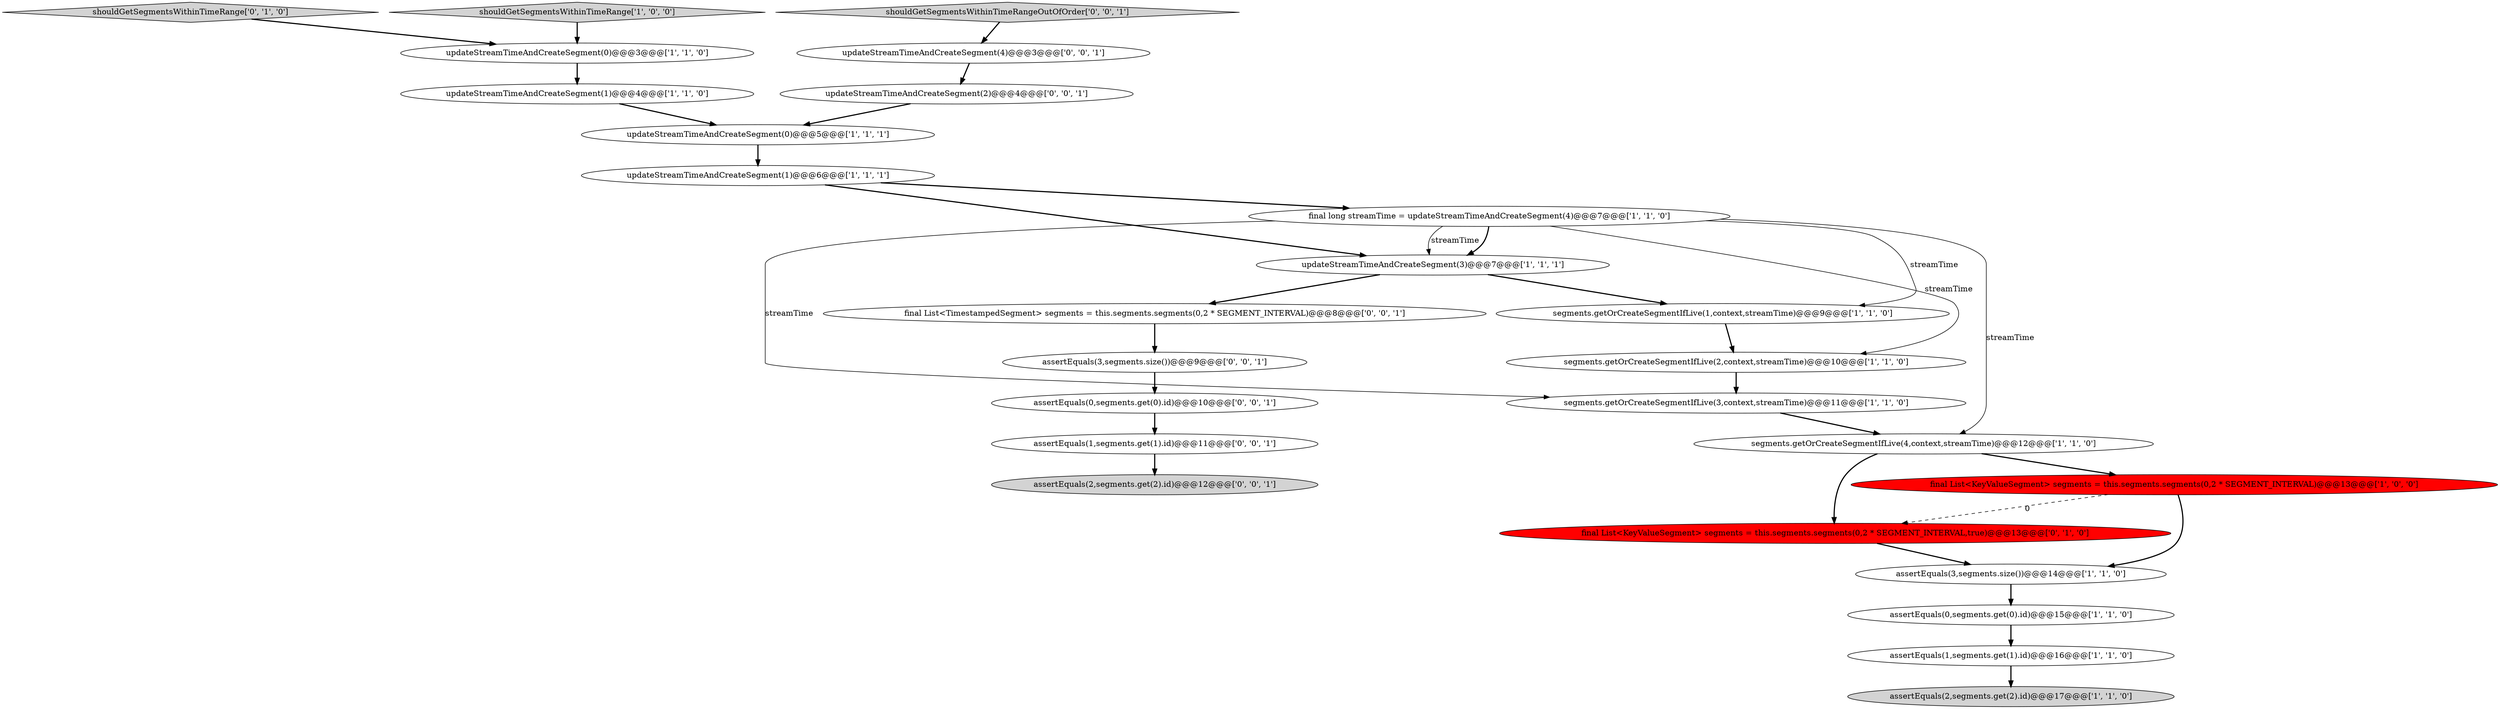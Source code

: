 digraph {
13 [style = filled, label = "segments.getOrCreateSegmentIfLive(2,context,streamTime)@@@10@@@['1', '1', '0']", fillcolor = white, shape = ellipse image = "AAA0AAABBB1BBB"];
11 [style = filled, label = "assertEquals(3,segments.size())@@@14@@@['1', '1', '0']", fillcolor = white, shape = ellipse image = "AAA0AAABBB1BBB"];
1 [style = filled, label = "shouldGetSegmentsWithinTimeRange['1', '0', '0']", fillcolor = lightgray, shape = diamond image = "AAA0AAABBB1BBB"];
0 [style = filled, label = "updateStreamTimeAndCreateSegment(1)@@@4@@@['1', '1', '0']", fillcolor = white, shape = ellipse image = "AAA0AAABBB1BBB"];
8 [style = filled, label = "segments.getOrCreateSegmentIfLive(3,context,streamTime)@@@11@@@['1', '1', '0']", fillcolor = white, shape = ellipse image = "AAA0AAABBB1BBB"];
20 [style = filled, label = "assertEquals(0,segments.get(0).id)@@@10@@@['0', '0', '1']", fillcolor = white, shape = ellipse image = "AAA0AAABBB3BBB"];
14 [style = filled, label = "final List<KeyValueSegment> segments = this.segments.segments(0,2 * SEGMENT_INTERVAL)@@@13@@@['1', '0', '0']", fillcolor = red, shape = ellipse image = "AAA1AAABBB1BBB"];
18 [style = filled, label = "final List<TimestampedSegment> segments = this.segments.segments(0,2 * SEGMENT_INTERVAL)@@@8@@@['0', '0', '1']", fillcolor = white, shape = ellipse image = "AAA0AAABBB3BBB"];
3 [style = filled, label = "updateStreamTimeAndCreateSegment(0)@@@5@@@['1', '1', '1']", fillcolor = white, shape = ellipse image = "AAA0AAABBB1BBB"];
21 [style = filled, label = "assertEquals(2,segments.get(2).id)@@@12@@@['0', '0', '1']", fillcolor = lightgray, shape = ellipse image = "AAA0AAABBB3BBB"];
15 [style = filled, label = "assertEquals(1,segments.get(1).id)@@@16@@@['1', '1', '0']", fillcolor = white, shape = ellipse image = "AAA0AAABBB1BBB"];
25 [style = filled, label = "assertEquals(3,segments.size())@@@9@@@['0', '0', '1']", fillcolor = white, shape = ellipse image = "AAA0AAABBB3BBB"];
10 [style = filled, label = "updateStreamTimeAndCreateSegment(0)@@@3@@@['1', '1', '0']", fillcolor = white, shape = ellipse image = "AAA0AAABBB1BBB"];
12 [style = filled, label = "segments.getOrCreateSegmentIfLive(1,context,streamTime)@@@9@@@['1', '1', '0']", fillcolor = white, shape = ellipse image = "AAA0AAABBB1BBB"];
22 [style = filled, label = "updateStreamTimeAndCreateSegment(2)@@@4@@@['0', '0', '1']", fillcolor = white, shape = ellipse image = "AAA0AAABBB3BBB"];
16 [style = filled, label = "final List<KeyValueSegment> segments = this.segments.segments(0,2 * SEGMENT_INTERVAL,true)@@@13@@@['0', '1', '0']", fillcolor = red, shape = ellipse image = "AAA1AAABBB2BBB"];
9 [style = filled, label = "assertEquals(0,segments.get(0).id)@@@15@@@['1', '1', '0']", fillcolor = white, shape = ellipse image = "AAA0AAABBB1BBB"];
5 [style = filled, label = "final long streamTime = updateStreamTimeAndCreateSegment(4)@@@7@@@['1', '1', '0']", fillcolor = white, shape = ellipse image = "AAA0AAABBB1BBB"];
23 [style = filled, label = "shouldGetSegmentsWithinTimeRangeOutOfOrder['0', '0', '1']", fillcolor = lightgray, shape = diamond image = "AAA0AAABBB3BBB"];
7 [style = filled, label = "updateStreamTimeAndCreateSegment(3)@@@7@@@['1', '1', '1']", fillcolor = white, shape = ellipse image = "AAA0AAABBB1BBB"];
19 [style = filled, label = "assertEquals(1,segments.get(1).id)@@@11@@@['0', '0', '1']", fillcolor = white, shape = ellipse image = "AAA0AAABBB3BBB"];
24 [style = filled, label = "updateStreamTimeAndCreateSegment(4)@@@3@@@['0', '0', '1']", fillcolor = white, shape = ellipse image = "AAA0AAABBB3BBB"];
2 [style = filled, label = "segments.getOrCreateSegmentIfLive(4,context,streamTime)@@@12@@@['1', '1', '0']", fillcolor = white, shape = ellipse image = "AAA0AAABBB1BBB"];
17 [style = filled, label = "shouldGetSegmentsWithinTimeRange['0', '1', '0']", fillcolor = lightgray, shape = diamond image = "AAA0AAABBB2BBB"];
6 [style = filled, label = "updateStreamTimeAndCreateSegment(1)@@@6@@@['1', '1', '1']", fillcolor = white, shape = ellipse image = "AAA0AAABBB1BBB"];
4 [style = filled, label = "assertEquals(2,segments.get(2).id)@@@17@@@['1', '1', '0']", fillcolor = lightgray, shape = ellipse image = "AAA0AAABBB1BBB"];
0->3 [style = bold, label=""];
17->10 [style = bold, label=""];
16->11 [style = bold, label=""];
7->12 [style = bold, label=""];
3->6 [style = bold, label=""];
11->9 [style = bold, label=""];
24->22 [style = bold, label=""];
5->13 [style = solid, label="streamTime"];
22->3 [style = bold, label=""];
12->13 [style = bold, label=""];
6->5 [style = bold, label=""];
25->20 [style = bold, label=""];
23->24 [style = bold, label=""];
5->12 [style = solid, label="streamTime"];
8->2 [style = bold, label=""];
9->15 [style = bold, label=""];
2->14 [style = bold, label=""];
10->0 [style = bold, label=""];
15->4 [style = bold, label=""];
18->25 [style = bold, label=""];
7->18 [style = bold, label=""];
5->7 [style = bold, label=""];
5->7 [style = solid, label="streamTime"];
19->21 [style = bold, label=""];
14->16 [style = dashed, label="0"];
5->8 [style = solid, label="streamTime"];
13->8 [style = bold, label=""];
6->7 [style = bold, label=""];
20->19 [style = bold, label=""];
1->10 [style = bold, label=""];
14->11 [style = bold, label=""];
5->2 [style = solid, label="streamTime"];
2->16 [style = bold, label=""];
}
